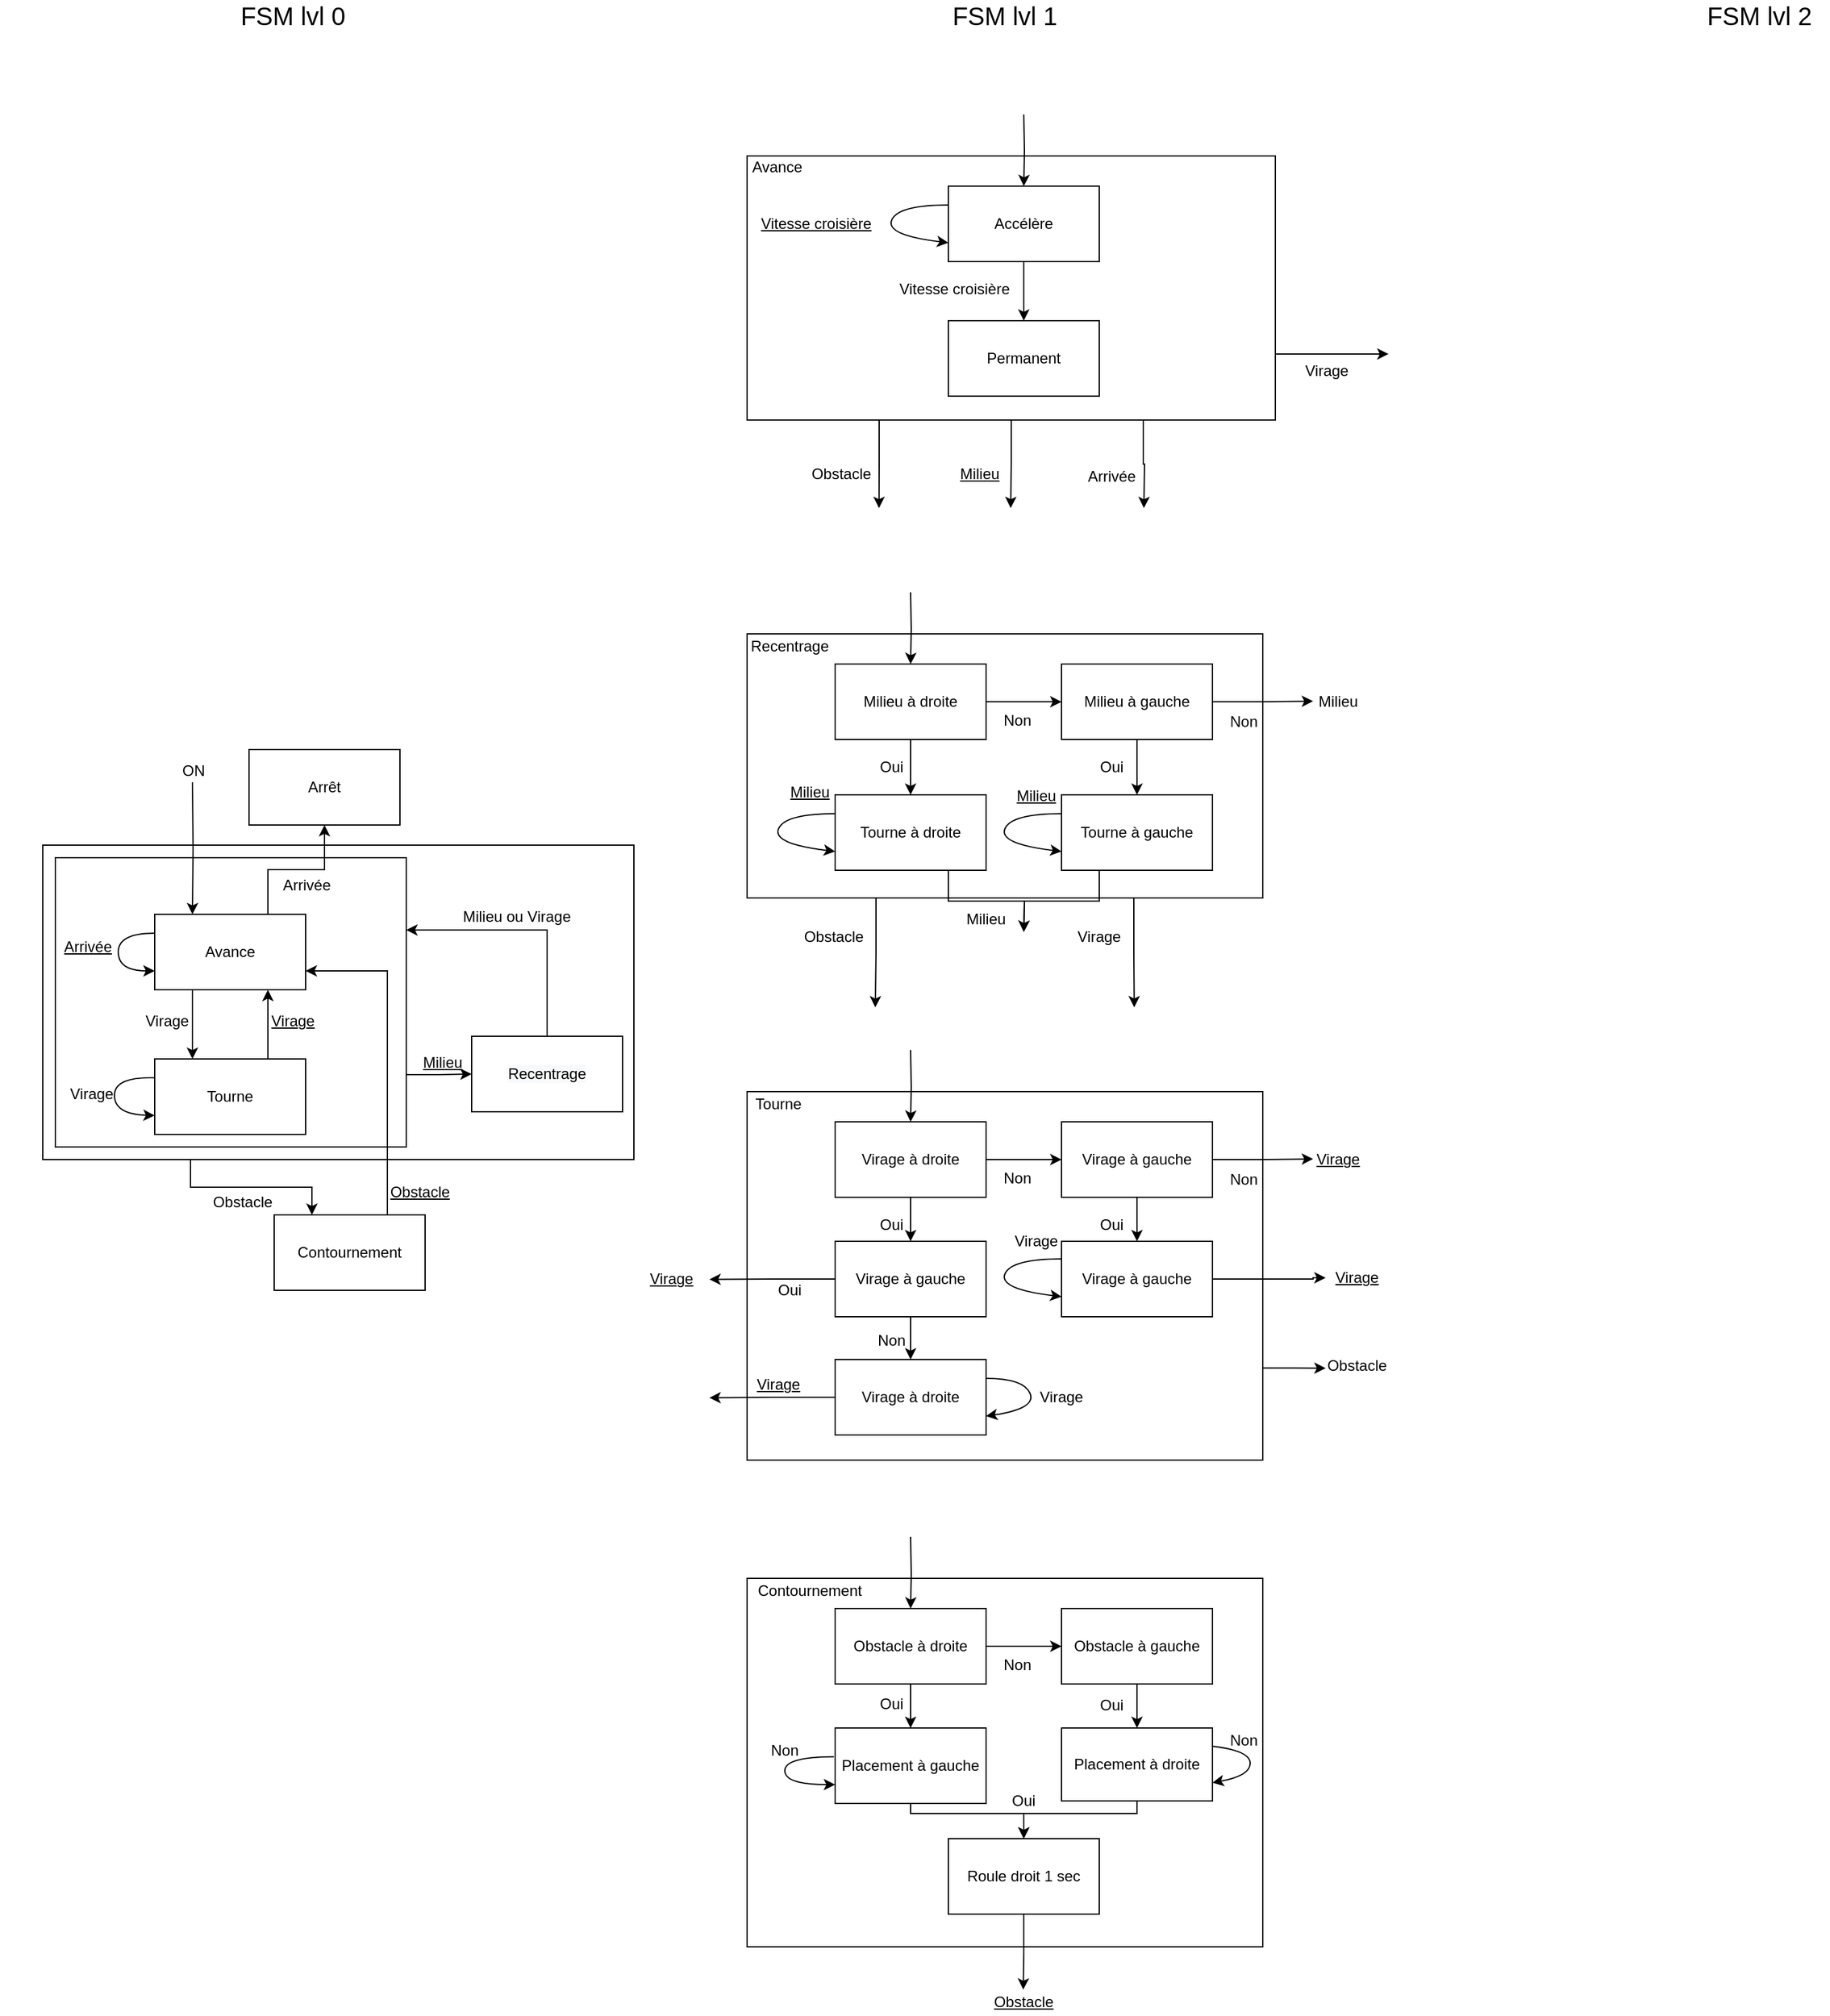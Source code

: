 <mxfile version="14.2.7" type="device"><diagram id="8WGM7yzJvpbZ9Qk98WdS" name="Page-1"><mxGraphModel dx="868" dy="1619" grid="1" gridSize="10" guides="1" tooltips="1" connect="1" arrows="1" fold="1" page="1" pageScale="1" pageWidth="827" pageHeight="1169" math="0" shadow="0"><root><mxCell id="0"/><mxCell id="1" parent="0"/><mxCell id="1eVTExZ0eX3DoNJt30mX-113" style="edgeStyle=orthogonalEdgeStyle;rounded=0;orthogonalLoop=1;jettySize=auto;html=1;exitX=0.25;exitY=1;exitDx=0;exitDy=0;entryX=0.25;entryY=0;entryDx=0;entryDy=0;" parent="1" source="1eVTExZ0eX3DoNJt30mX-111" target="1eVTExZ0eX3DoNJt30mX-15" edge="1"><mxGeometry relative="1" as="geometry"/></mxCell><mxCell id="1eVTExZ0eX3DoNJt30mX-111" value="" style="rounded=0;whiteSpace=wrap;html=1;" parent="1" vertex="1"><mxGeometry x="170" y="430" width="470" height="250" as="geometry"/></mxCell><mxCell id="1eVTExZ0eX3DoNJt30mX-67" style="edgeStyle=orthogonalEdgeStyle;rounded=0;orthogonalLoop=1;jettySize=auto;html=1;exitX=0.25;exitY=1;exitDx=0;exitDy=0;" parent="1" source="1eVTExZ0eX3DoNJt30mX-59" edge="1"><mxGeometry relative="1" as="geometry"><mxPoint x="834.882" y="162" as="targetPoint"/></mxGeometry></mxCell><mxCell id="1eVTExZ0eX3DoNJt30mX-68" style="edgeStyle=orthogonalEdgeStyle;rounded=0;orthogonalLoop=1;jettySize=auto;html=1;exitX=0.5;exitY=1;exitDx=0;exitDy=0;" parent="1" source="1eVTExZ0eX3DoNJt30mX-59" edge="1"><mxGeometry relative="1" as="geometry"><mxPoint x="939.588" y="162" as="targetPoint"/></mxGeometry></mxCell><mxCell id="1eVTExZ0eX3DoNJt30mX-69" style="edgeStyle=orthogonalEdgeStyle;rounded=0;orthogonalLoop=1;jettySize=auto;html=1;exitX=0.75;exitY=1;exitDx=0;exitDy=0;" parent="1" source="1eVTExZ0eX3DoNJt30mX-59" edge="1"><mxGeometry relative="1" as="geometry"><mxPoint x="1045.471" y="162" as="targetPoint"/></mxGeometry></mxCell><mxCell id="1eVTExZ0eX3DoNJt30mX-74" style="edgeStyle=orthogonalEdgeStyle;rounded=0;orthogonalLoop=1;jettySize=auto;html=1;exitX=1;exitY=0.75;exitDx=0;exitDy=0;" parent="1" source="1eVTExZ0eX3DoNJt30mX-59" edge="1"><mxGeometry relative="1" as="geometry"><mxPoint x="1240" y="39.471" as="targetPoint"/></mxGeometry></mxCell><mxCell id="1eVTExZ0eX3DoNJt30mX-59" value="&lt;p style=&quot;line-height: 120%&quot;&gt;&lt;br&gt;&lt;/p&gt;" style="rounded=0;whiteSpace=wrap;html=1;align=center;" parent="1" vertex="1"><mxGeometry x="730" y="-118" width="420" height="210" as="geometry"/></mxCell><mxCell id="1eVTExZ0eX3DoNJt30mX-40" style="edgeStyle=orthogonalEdgeStyle;rounded=0;orthogonalLoop=1;jettySize=auto;html=1;exitX=1;exitY=0.75;exitDx=0;exitDy=0;entryX=0;entryY=0.5;entryDx=0;entryDy=0;" parent="1" source="1eVTExZ0eX3DoNJt30mX-13" target="1eVTExZ0eX3DoNJt30mX-5" edge="1"><mxGeometry relative="1" as="geometry"/></mxCell><mxCell id="1eVTExZ0eX3DoNJt30mX-13" value="" style="rounded=0;whiteSpace=wrap;html=1;" parent="1" vertex="1"><mxGeometry x="180" y="440" width="279" height="230" as="geometry"/></mxCell><mxCell id="1eVTExZ0eX3DoNJt30mX-27" style="edgeStyle=orthogonalEdgeStyle;rounded=0;orthogonalLoop=1;jettySize=auto;html=1;exitX=0.25;exitY=1;exitDx=0;exitDy=0;entryX=0.25;entryY=0;entryDx=0;entryDy=0;" parent="1" source="1eVTExZ0eX3DoNJt30mX-3" target="1eVTExZ0eX3DoNJt30mX-16" edge="1"><mxGeometry relative="1" as="geometry"/></mxCell><mxCell id="1eVTExZ0eX3DoNJt30mX-38" style="edgeStyle=orthogonalEdgeStyle;rounded=0;orthogonalLoop=1;jettySize=auto;html=1;exitX=0.75;exitY=0;exitDx=0;exitDy=0;entryX=0.5;entryY=1;entryDx=0;entryDy=0;" parent="1" source="1eVTExZ0eX3DoNJt30mX-3" target="1eVTExZ0eX3DoNJt30mX-36" edge="1"><mxGeometry relative="1" as="geometry"/></mxCell><mxCell id="1eVTExZ0eX3DoNJt30mX-3" value="Avance" style="rounded=0;whiteSpace=wrap;html=1;" parent="1" vertex="1"><mxGeometry x="259" y="485" width="120" height="60" as="geometry"/></mxCell><mxCell id="1eVTExZ0eX3DoNJt30mX-37" style="edgeStyle=orthogonalEdgeStyle;rounded=0;orthogonalLoop=1;jettySize=auto;html=1;entryX=0.25;entryY=0;entryDx=0;entryDy=0;" parent="1" target="1eVTExZ0eX3DoNJt30mX-3" edge="1"><mxGeometry relative="1" as="geometry"><mxPoint x="289" y="380" as="sourcePoint"/></mxGeometry></mxCell><mxCell id="1eVTExZ0eX3DoNJt30mX-125" style="edgeStyle=orthogonalEdgeStyle;rounded=0;orthogonalLoop=1;jettySize=auto;html=1;exitX=0.5;exitY=0;exitDx=0;exitDy=0;entryX=1;entryY=0.25;entryDx=0;entryDy=0;" parent="1" source="1eVTExZ0eX3DoNJt30mX-5" target="1eVTExZ0eX3DoNJt30mX-13" edge="1"><mxGeometry relative="1" as="geometry"/></mxCell><mxCell id="1eVTExZ0eX3DoNJt30mX-5" value="&#10;&#10;&lt;span style=&quot;color: rgb(0, 0, 0); font-family: helvetica; font-size: 12px; font-style: normal; font-weight: 400; letter-spacing: normal; text-align: center; text-indent: 0px; text-transform: none; word-spacing: 0px; background-color: rgb(248, 249, 250); display: inline; float: none;&quot;&gt;Recentrage&lt;/span&gt;&#10;&#10;" style="rounded=0;whiteSpace=wrap;html=1;" parent="1" vertex="1"><mxGeometry x="511" y="582" width="120" height="60" as="geometry"/></mxCell><mxCell id="1eVTExZ0eX3DoNJt30mX-7" value="Obstacle" style="text;html=1;strokeColor=none;fillColor=none;align=center;verticalAlign=middle;whiteSpace=wrap;rounded=0;" parent="1" vertex="1"><mxGeometry x="279" y="704" width="100" height="20" as="geometry"/></mxCell><mxCell id="1eVTExZ0eX3DoNJt30mX-11" value="&lt;u&gt;Arrivée&lt;/u&gt;" style="text;html=1;strokeColor=none;fillColor=none;align=center;verticalAlign=middle;whiteSpace=wrap;rounded=0;" parent="1" vertex="1"><mxGeometry x="136" y="501" width="140" height="20" as="geometry"/></mxCell><mxCell id="1eVTExZ0eX3DoNJt30mX-114" style="edgeStyle=orthogonalEdgeStyle;rounded=0;orthogonalLoop=1;jettySize=auto;html=1;exitX=0.75;exitY=0;exitDx=0;exitDy=0;entryX=1;entryY=0.75;entryDx=0;entryDy=0;" parent="1" source="1eVTExZ0eX3DoNJt30mX-15" target="1eVTExZ0eX3DoNJt30mX-3" edge="1"><mxGeometry relative="1" as="geometry"/></mxCell><mxCell id="1eVTExZ0eX3DoNJt30mX-15" value="Contournement" style="rounded=0;whiteSpace=wrap;html=1;" parent="1" vertex="1"><mxGeometry x="354" y="724" width="120" height="60" as="geometry"/></mxCell><mxCell id="1eVTExZ0eX3DoNJt30mX-35" style="edgeStyle=orthogonalEdgeStyle;rounded=0;orthogonalLoop=1;jettySize=auto;html=1;exitX=0.75;exitY=0;exitDx=0;exitDy=0;entryX=0.75;entryY=1;entryDx=0;entryDy=0;" parent="1" source="1eVTExZ0eX3DoNJt30mX-16" target="1eVTExZ0eX3DoNJt30mX-3" edge="1"><mxGeometry relative="1" as="geometry"/></mxCell><mxCell id="1eVTExZ0eX3DoNJt30mX-16" value="Tourne" style="rounded=0;whiteSpace=wrap;html=1;" parent="1" vertex="1"><mxGeometry x="259" y="600" width="120" height="60" as="geometry"/></mxCell><mxCell id="1eVTExZ0eX3DoNJt30mX-24" value="&lt;u&gt;Obstacle&lt;/u&gt;" style="text;html=1;strokeColor=none;fillColor=none;align=center;verticalAlign=middle;whiteSpace=wrap;rounded=0;" parent="1" vertex="1"><mxGeometry x="420" y="696" width="100" height="20" as="geometry"/></mxCell><mxCell id="1eVTExZ0eX3DoNJt30mX-25" value="Milieu ou Virage" style="text;html=1;strokeColor=none;fillColor=none;align=center;verticalAlign=middle;whiteSpace=wrap;rounded=0;" parent="1" vertex="1"><mxGeometry x="474" y="477" width="146" height="20" as="geometry"/></mxCell><mxCell id="1eVTExZ0eX3DoNJt30mX-26" value="&lt;u&gt;Milieu&lt;/u&gt;" style="text;html=1;strokeColor=none;fillColor=none;align=center;verticalAlign=middle;whiteSpace=wrap;rounded=0;" parent="1" vertex="1"><mxGeometry x="438" y="593" width="100" height="20" as="geometry"/></mxCell><mxCell id="1eVTExZ0eX3DoNJt30mX-28" value="Virage" style="text;html=1;strokeColor=none;fillColor=none;align=center;verticalAlign=middle;whiteSpace=wrap;rounded=0;" parent="1" vertex="1"><mxGeometry x="219" y="560" width="100" height="20" as="geometry"/></mxCell><mxCell id="1eVTExZ0eX3DoNJt30mX-30" value="" style="curved=1;endArrow=classic;html=1;entryX=0;entryY=0.75;entryDx=0;entryDy=0;exitX=0;exitY=0.25;exitDx=0;exitDy=0;" parent="1" source="1eVTExZ0eX3DoNJt30mX-3" target="1eVTExZ0eX3DoNJt30mX-3" edge="1"><mxGeometry width="50" height="50" relative="1" as="geometry"><mxPoint x="159" y="470" as="sourcePoint"/><mxPoint x="379" y="520" as="targetPoint"/><Array as="points"><mxPoint x="230" y="500"/><mxPoint x="230" y="530"/></Array></mxGeometry></mxCell><mxCell id="1eVTExZ0eX3DoNJt30mX-33" style="edgeStyle=orthogonalEdgeStyle;rounded=0;orthogonalLoop=1;jettySize=auto;html=1;exitX=0.5;exitY=1;exitDx=0;exitDy=0;" parent="1" source="1eVTExZ0eX3DoNJt30mX-28" target="1eVTExZ0eX3DoNJt30mX-28" edge="1"><mxGeometry relative="1" as="geometry"/></mxCell><mxCell id="1eVTExZ0eX3DoNJt30mX-34" value="&lt;u&gt;Virage&lt;/u&gt;" style="text;html=1;strokeColor=none;fillColor=none;align=center;verticalAlign=middle;whiteSpace=wrap;rounded=0;" parent="1" vertex="1"><mxGeometry x="319" y="560" width="100" height="20" as="geometry"/></mxCell><mxCell id="1eVTExZ0eX3DoNJt30mX-36" value="Arrêt" style="rounded=0;whiteSpace=wrap;html=1;" parent="1" vertex="1"><mxGeometry x="334" y="354" width="120" height="60" as="geometry"/></mxCell><mxCell id="1eVTExZ0eX3DoNJt30mX-41" value="Arrivée" style="text;html=1;strokeColor=none;fillColor=none;align=center;verticalAlign=middle;whiteSpace=wrap;rounded=0;" parent="1" vertex="1"><mxGeometry x="310" y="452" width="140" height="20" as="geometry"/></mxCell><mxCell id="1eVTExZ0eX3DoNJt30mX-45" value="" style="curved=1;endArrow=classic;html=1;entryX=0;entryY=0.75;entryDx=0;entryDy=0;exitX=0;exitY=0.25;exitDx=0;exitDy=0;" parent="1" source="1eVTExZ0eX3DoNJt30mX-16" target="1eVTExZ0eX3DoNJt30mX-16" edge="1"><mxGeometry width="50" height="50" relative="1" as="geometry"><mxPoint x="256" y="614" as="sourcePoint"/><mxPoint x="256" y="644" as="targetPoint"/><Array as="points"><mxPoint x="227" y="614"/><mxPoint x="227" y="644"/></Array></mxGeometry></mxCell><mxCell id="1eVTExZ0eX3DoNJt30mX-46" value="Virage" style="text;html=1;strokeColor=none;fillColor=none;align=center;verticalAlign=middle;whiteSpace=wrap;rounded=0;" parent="1" vertex="1"><mxGeometry x="159" y="618" width="100" height="20" as="geometry"/></mxCell><mxCell id="1eVTExZ0eX3DoNJt30mX-55" style="edgeStyle=orthogonalEdgeStyle;rounded=0;orthogonalLoop=1;jettySize=auto;html=1;exitX=0.5;exitY=1;exitDx=0;exitDy=0;" parent="1" target="1eVTExZ0eX3DoNJt30mX-52" edge="1"><mxGeometry relative="1" as="geometry"><mxPoint x="950" y="-151" as="sourcePoint"/></mxGeometry></mxCell><mxCell id="1eVTExZ0eX3DoNJt30mX-62" style="edgeStyle=orthogonalEdgeStyle;rounded=0;orthogonalLoop=1;jettySize=auto;html=1;exitX=0.5;exitY=1;exitDx=0;exitDy=0;entryX=0.5;entryY=0;entryDx=0;entryDy=0;" parent="1" source="1eVTExZ0eX3DoNJt30mX-52" target="1eVTExZ0eX3DoNJt30mX-61" edge="1"><mxGeometry relative="1" as="geometry"/></mxCell><mxCell id="1eVTExZ0eX3DoNJt30mX-52" value="Accélère" style="rounded=0;whiteSpace=wrap;html=1;" parent="1" vertex="1"><mxGeometry x="890" y="-94" width="120" height="60" as="geometry"/></mxCell><mxCell id="1eVTExZ0eX3DoNJt30mX-56" value="&lt;u&gt;Vitesse croisière&lt;/u&gt;" style="text;html=1;strokeColor=none;fillColor=none;align=center;verticalAlign=middle;whiteSpace=wrap;rounded=0;" parent="1" vertex="1"><mxGeometry x="730" y="-74" width="110" height="20" as="geometry"/></mxCell><mxCell id="1eVTExZ0eX3DoNJt30mX-57" value="" style="curved=1;endArrow=classic;html=1;exitX=0;exitY=0.25;exitDx=0;exitDy=0;entryX=0;entryY=0.75;entryDx=0;entryDy=0;" parent="1" source="1eVTExZ0eX3DoNJt30mX-52" target="1eVTExZ0eX3DoNJt30mX-52" edge="1"><mxGeometry width="50" height="50" relative="1" as="geometry"><mxPoint x="1010" y="-45" as="sourcePoint"/><mxPoint x="1060" y="-95" as="targetPoint"/><Array as="points"><mxPoint x="850" y="-79"/><mxPoint x="840" y="-55"/></Array></mxGeometry></mxCell><mxCell id="1eVTExZ0eX3DoNJt30mX-60" value="Avance" style="text;html=1;strokeColor=none;fillColor=none;align=center;verticalAlign=middle;whiteSpace=wrap;rounded=0;" parent="1" vertex="1"><mxGeometry x="734" y="-119" width="40" height="20" as="geometry"/></mxCell><mxCell id="1eVTExZ0eX3DoNJt30mX-61" value="Permanent" style="rounded=0;whiteSpace=wrap;html=1;" parent="1" vertex="1"><mxGeometry x="890" y="13" width="120" height="60" as="geometry"/></mxCell><mxCell id="1eVTExZ0eX3DoNJt30mX-63" value="Vitesse croisière" style="text;html=1;strokeColor=none;fillColor=none;align=center;verticalAlign=middle;whiteSpace=wrap;rounded=0;" parent="1" vertex="1"><mxGeometry x="840" y="-22" width="110" height="20" as="geometry"/></mxCell><mxCell id="1eVTExZ0eX3DoNJt30mX-64" style="edgeStyle=orthogonalEdgeStyle;rounded=0;orthogonalLoop=1;jettySize=auto;html=1;exitX=0.5;exitY=1;exitDx=0;exitDy=0;" parent="1" source="1eVTExZ0eX3DoNJt30mX-59" target="1eVTExZ0eX3DoNJt30mX-59" edge="1"><mxGeometry relative="1" as="geometry"/></mxCell><mxCell id="1eVTExZ0eX3DoNJt30mX-70" value="Obstacle" style="text;html=1;strokeColor=none;fillColor=none;align=center;verticalAlign=middle;whiteSpace=wrap;rounded=0;" parent="1" vertex="1"><mxGeometry x="750" y="125" width="110" height="20" as="geometry"/></mxCell><mxCell id="1eVTExZ0eX3DoNJt30mX-72" value="&lt;u&gt;Milieu&lt;/u&gt;" style="text;html=1;strokeColor=none;fillColor=none;align=center;verticalAlign=middle;whiteSpace=wrap;rounded=0;" parent="1" vertex="1"><mxGeometry x="860" y="125" width="110" height="20" as="geometry"/></mxCell><mxCell id="1eVTExZ0eX3DoNJt30mX-73" value="Arrivée" style="text;html=1;strokeColor=none;fillColor=none;align=center;verticalAlign=middle;whiteSpace=wrap;rounded=0;" parent="1" vertex="1"><mxGeometry x="1000" y="127" width="40" height="20" as="geometry"/></mxCell><mxCell id="1eVTExZ0eX3DoNJt30mX-76" value="Virage" style="text;html=1;strokeColor=none;fillColor=none;align=center;verticalAlign=middle;whiteSpace=wrap;rounded=0;" parent="1" vertex="1"><mxGeometry x="1171" y="43" width="40" height="20" as="geometry"/></mxCell><mxCell id="1eVTExZ0eX3DoNJt30mX-77" value="ON" style="text;html=1;strokeColor=none;fillColor=none;align=center;verticalAlign=middle;whiteSpace=wrap;rounded=0;" parent="1" vertex="1"><mxGeometry x="270" y="361" width="40" height="20" as="geometry"/></mxCell><mxCell id="1eVTExZ0eX3DoNJt30mX-117" style="edgeStyle=orthogonalEdgeStyle;rounded=0;orthogonalLoop=1;jettySize=auto;html=1;exitX=0.25;exitY=1;exitDx=0;exitDy=0;" parent="1" source="1eVTExZ0eX3DoNJt30mX-82" edge="1"><mxGeometry relative="1" as="geometry"><mxPoint x="831.941" y="559.0" as="targetPoint"/></mxGeometry></mxCell><mxCell id="1eVTExZ0eX3DoNJt30mX-118" style="edgeStyle=orthogonalEdgeStyle;rounded=0;orthogonalLoop=1;jettySize=auto;html=1;exitX=0.75;exitY=1;exitDx=0;exitDy=0;" parent="1" source="1eVTExZ0eX3DoNJt30mX-82" edge="1"><mxGeometry relative="1" as="geometry"><mxPoint x="1037.824" y="559.0" as="targetPoint"/></mxGeometry></mxCell><mxCell id="1eVTExZ0eX3DoNJt30mX-82" value="&lt;p style=&quot;line-height: 120%&quot;&gt;&lt;br&gt;&lt;/p&gt;" style="rounded=0;whiteSpace=wrap;html=1;align=center;" parent="1" vertex="1"><mxGeometry x="730" y="262" width="410" height="210" as="geometry"/></mxCell><mxCell id="1eVTExZ0eX3DoNJt30mX-83" style="edgeStyle=orthogonalEdgeStyle;rounded=0;orthogonalLoop=1;jettySize=auto;html=1;exitX=0.5;exitY=1;exitDx=0;exitDy=0;entryX=0.5;entryY=0;entryDx=0;entryDy=0;" parent="1" target="1eVTExZ0eX3DoNJt30mX-85" edge="1"><mxGeometry relative="1" as="geometry"><mxPoint x="860" y="229" as="sourcePoint"/><mxPoint x="860" y="286" as="targetPoint"/></mxGeometry></mxCell><mxCell id="1eVTExZ0eX3DoNJt30mX-84" style="edgeStyle=orthogonalEdgeStyle;rounded=0;orthogonalLoop=1;jettySize=auto;html=1;exitX=0.5;exitY=1;exitDx=0;exitDy=0;entryX=0.5;entryY=0;entryDx=0;entryDy=0;" parent="1" source="1eVTExZ0eX3DoNJt30mX-85" target="1eVTExZ0eX3DoNJt30mX-89" edge="1"><mxGeometry relative="1" as="geometry"/></mxCell><mxCell id="1eVTExZ0eX3DoNJt30mX-99" style="edgeStyle=orthogonalEdgeStyle;rounded=0;orthogonalLoop=1;jettySize=auto;html=1;exitX=1;exitY=0.5;exitDx=0;exitDy=0;entryX=0;entryY=0.5;entryDx=0;entryDy=0;" parent="1" source="1eVTExZ0eX3DoNJt30mX-85" target="1eVTExZ0eX3DoNJt30mX-98" edge="1"><mxGeometry relative="1" as="geometry"/></mxCell><mxCell id="1eVTExZ0eX3DoNJt30mX-85" value="Milieu à droite" style="rounded=0;whiteSpace=wrap;html=1;" parent="1" vertex="1"><mxGeometry x="800" y="286" width="120" height="60" as="geometry"/></mxCell><mxCell id="1eVTExZ0eX3DoNJt30mX-87" value="" style="curved=1;endArrow=classic;html=1;exitX=0;exitY=0.25;exitDx=0;exitDy=0;entryX=0;entryY=0.75;entryDx=0;entryDy=0;" parent="1" edge="1"><mxGeometry width="50" height="50" relative="1" as="geometry"><mxPoint x="800" y="405" as="sourcePoint"/><mxPoint x="800" y="435" as="targetPoint"/><Array as="points"><mxPoint x="760" y="405"/><mxPoint x="750" y="429"/></Array></mxGeometry></mxCell><mxCell id="1eVTExZ0eX3DoNJt30mX-88" value="Recentrage" style="text;html=1;strokeColor=none;fillColor=none;align=center;verticalAlign=middle;whiteSpace=wrap;rounded=0;" parent="1" vertex="1"><mxGeometry x="744" y="262" width="40" height="20" as="geometry"/></mxCell><mxCell id="1eVTExZ0eX3DoNJt30mX-120" style="edgeStyle=orthogonalEdgeStyle;rounded=0;orthogonalLoop=1;jettySize=auto;html=1;exitX=0.75;exitY=1;exitDx=0;exitDy=0;" parent="1" source="1eVTExZ0eX3DoNJt30mX-89" edge="1"><mxGeometry relative="1" as="geometry"><mxPoint x="950" y="499" as="targetPoint"/></mxGeometry></mxCell><mxCell id="1eVTExZ0eX3DoNJt30mX-89" value="Tourne à droite" style="rounded=0;whiteSpace=wrap;html=1;" parent="1" vertex="1"><mxGeometry x="800" y="390" width="120" height="60" as="geometry"/></mxCell><mxCell id="1eVTExZ0eX3DoNJt30mX-90" value="Oui" style="text;html=1;strokeColor=none;fillColor=none;align=center;verticalAlign=middle;whiteSpace=wrap;rounded=0;" parent="1" vertex="1"><mxGeometry x="820" y="358" width="50" height="20" as="geometry"/></mxCell><mxCell id="1eVTExZ0eX3DoNJt30mX-91" style="edgeStyle=orthogonalEdgeStyle;rounded=0;orthogonalLoop=1;jettySize=auto;html=1;exitX=0.5;exitY=1;exitDx=0;exitDy=0;" parent="1" source="1eVTExZ0eX3DoNJt30mX-82" target="1eVTExZ0eX3DoNJt30mX-82" edge="1"><mxGeometry relative="1" as="geometry"/></mxCell><mxCell id="1eVTExZ0eX3DoNJt30mX-92" value="Obstacle" style="text;html=1;strokeColor=none;fillColor=none;align=center;verticalAlign=middle;whiteSpace=wrap;rounded=0;" parent="1" vertex="1"><mxGeometry x="744" y="493" width="110" height="20" as="geometry"/></mxCell><mxCell id="1eVTExZ0eX3DoNJt30mX-94" value="Virage" style="text;html=1;strokeColor=none;fillColor=none;align=center;verticalAlign=middle;whiteSpace=wrap;rounded=0;" parent="1" vertex="1"><mxGeometry x="990" y="493" width="40" height="20" as="geometry"/></mxCell><mxCell id="1eVTExZ0eX3DoNJt30mX-105" style="edgeStyle=orthogonalEdgeStyle;rounded=0;orthogonalLoop=1;jettySize=auto;html=1;exitX=0.5;exitY=1;exitDx=0;exitDy=0;" parent="1" source="1eVTExZ0eX3DoNJt30mX-98" target="1eVTExZ0eX3DoNJt30mX-103" edge="1"><mxGeometry relative="1" as="geometry"/></mxCell><mxCell id="1eVTExZ0eX3DoNJt30mX-106" style="edgeStyle=orthogonalEdgeStyle;rounded=0;orthogonalLoop=1;jettySize=auto;html=1;exitX=1;exitY=0.5;exitDx=0;exitDy=0;" parent="1" source="1eVTExZ0eX3DoNJt30mX-98" target="1eVTExZ0eX3DoNJt30mX-108" edge="1"><mxGeometry relative="1" as="geometry"><mxPoint x="1200" y="315.529" as="targetPoint"/></mxGeometry></mxCell><mxCell id="1eVTExZ0eX3DoNJt30mX-98" value="Milieu à gauche" style="rounded=0;whiteSpace=wrap;html=1;" parent="1" vertex="1"><mxGeometry x="980" y="286" width="120" height="60" as="geometry"/></mxCell><mxCell id="1eVTExZ0eX3DoNJt30mX-100" value="Non" style="text;html=1;strokeColor=none;fillColor=none;align=center;verticalAlign=middle;whiteSpace=wrap;rounded=0;" parent="1" vertex="1"><mxGeometry x="920" y="321" width="50" height="20" as="geometry"/></mxCell><mxCell id="1eVTExZ0eX3DoNJt30mX-102" value="" style="curved=1;endArrow=classic;html=1;exitX=0;exitY=0.25;exitDx=0;exitDy=0;entryX=0;entryY=0.75;entryDx=0;entryDy=0;" parent="1" edge="1"><mxGeometry width="50" height="50" relative="1" as="geometry"><mxPoint x="980" y="405" as="sourcePoint"/><mxPoint x="980" y="435" as="targetPoint"/><Array as="points"><mxPoint x="940" y="405"/><mxPoint x="930" y="429"/></Array></mxGeometry></mxCell><mxCell id="1eVTExZ0eX3DoNJt30mX-121" style="edgeStyle=orthogonalEdgeStyle;rounded=0;orthogonalLoop=1;jettySize=auto;html=1;exitX=0.25;exitY=1;exitDx=0;exitDy=0;" parent="1" source="1eVTExZ0eX3DoNJt30mX-103" edge="1"><mxGeometry relative="1" as="geometry"><mxPoint x="950" y="499.0" as="targetPoint"/></mxGeometry></mxCell><mxCell id="1eVTExZ0eX3DoNJt30mX-103" value="Tourne à gauche" style="rounded=0;whiteSpace=wrap;html=1;" parent="1" vertex="1"><mxGeometry x="980" y="390" width="120" height="60" as="geometry"/></mxCell><mxCell id="1eVTExZ0eX3DoNJt30mX-104" value="Oui" style="text;html=1;strokeColor=none;fillColor=none;align=center;verticalAlign=middle;whiteSpace=wrap;rounded=0;" parent="1" vertex="1"><mxGeometry x="1000" y="358" width="40" height="20" as="geometry"/></mxCell><mxCell id="1eVTExZ0eX3DoNJt30mX-107" value="Non" style="text;html=1;strokeColor=none;fillColor=none;align=center;verticalAlign=middle;whiteSpace=wrap;rounded=0;" parent="1" vertex="1"><mxGeometry x="1100" y="322" width="50" height="20" as="geometry"/></mxCell><mxCell id="1eVTExZ0eX3DoNJt30mX-108" value="Milieu" style="text;html=1;strokeColor=none;fillColor=none;align=center;verticalAlign=middle;whiteSpace=wrap;rounded=0;" parent="1" vertex="1"><mxGeometry x="1180" y="305.529" width="40" height="20" as="geometry"/></mxCell><mxCell id="1eVTExZ0eX3DoNJt30mX-109" value="&lt;u&gt;Milieu&lt;/u&gt;" style="text;html=1;strokeColor=none;fillColor=none;align=center;verticalAlign=middle;whiteSpace=wrap;rounded=0;" parent="1" vertex="1"><mxGeometry x="760" y="377.999" width="40" height="20" as="geometry"/></mxCell><mxCell id="1eVTExZ0eX3DoNJt30mX-110" value="&lt;u&gt;Milieu&lt;/u&gt;" style="text;html=1;strokeColor=none;fillColor=none;align=center;verticalAlign=middle;whiteSpace=wrap;rounded=0;" parent="1" vertex="1"><mxGeometry x="940" y="380.999" width="40" height="20" as="geometry"/></mxCell><mxCell id="1eVTExZ0eX3DoNJt30mX-112" style="edgeStyle=orthogonalEdgeStyle;rounded=0;orthogonalLoop=1;jettySize=auto;html=1;exitX=0.5;exitY=1;exitDx=0;exitDy=0;" parent="1" source="1eVTExZ0eX3DoNJt30mX-111" target="1eVTExZ0eX3DoNJt30mX-111" edge="1"><mxGeometry relative="1" as="geometry"/></mxCell><mxCell id="1eVTExZ0eX3DoNJt30mX-122" value="Milieu" style="text;html=1;strokeColor=none;fillColor=none;align=center;verticalAlign=middle;whiteSpace=wrap;rounded=0;" parent="1" vertex="1"><mxGeometry x="900" y="478.999" width="40" height="20" as="geometry"/></mxCell><mxCell id="1eVTExZ0eX3DoNJt30mX-175" style="edgeStyle=orthogonalEdgeStyle;rounded=0;orthogonalLoop=1;jettySize=auto;html=1;exitX=1;exitY=0.75;exitDx=0;exitDy=0;" parent="1" source="1eVTExZ0eX3DoNJt30mX-131" edge="1"><mxGeometry relative="1" as="geometry"><mxPoint x="1190" y="845.882" as="targetPoint"/></mxGeometry></mxCell><mxCell id="1eVTExZ0eX3DoNJt30mX-131" value="&lt;p style=&quot;line-height: 120%&quot;&gt;&lt;br&gt;&lt;/p&gt;" style="rounded=0;whiteSpace=wrap;html=1;align=center;" parent="1" vertex="1"><mxGeometry x="730" y="626" width="410" height="293" as="geometry"/></mxCell><mxCell id="1eVTExZ0eX3DoNJt30mX-132" style="edgeStyle=orthogonalEdgeStyle;rounded=0;orthogonalLoop=1;jettySize=auto;html=1;exitX=0.5;exitY=1;exitDx=0;exitDy=0;entryX=0.5;entryY=0;entryDx=0;entryDy=0;" parent="1" target="1eVTExZ0eX3DoNJt30mX-135" edge="1"><mxGeometry relative="1" as="geometry"><mxPoint x="860" y="593" as="sourcePoint"/><mxPoint x="860" y="650" as="targetPoint"/></mxGeometry></mxCell><mxCell id="1eVTExZ0eX3DoNJt30mX-133" style="edgeStyle=orthogonalEdgeStyle;rounded=0;orthogonalLoop=1;jettySize=auto;html=1;exitX=0.5;exitY=1;exitDx=0;exitDy=0;entryX=0.5;entryY=0;entryDx=0;entryDy=0;" parent="1" source="1eVTExZ0eX3DoNJt30mX-135" target="1eVTExZ0eX3DoNJt30mX-139" edge="1"><mxGeometry relative="1" as="geometry"/></mxCell><mxCell id="1eVTExZ0eX3DoNJt30mX-134" style="edgeStyle=orthogonalEdgeStyle;rounded=0;orthogonalLoop=1;jettySize=auto;html=1;exitX=1;exitY=0.5;exitDx=0;exitDy=0;entryX=0;entryY=0.5;entryDx=0;entryDy=0;" parent="1" source="1eVTExZ0eX3DoNJt30mX-135" target="1eVTExZ0eX3DoNJt30mX-146" edge="1"><mxGeometry relative="1" as="geometry"/></mxCell><mxCell id="1eVTExZ0eX3DoNJt30mX-135" value="Virage à droite" style="rounded=0;whiteSpace=wrap;html=1;" parent="1" vertex="1"><mxGeometry x="800" y="650" width="120" height="60" as="geometry"/></mxCell><mxCell id="1eVTExZ0eX3DoNJt30mX-137" value="Tourne" style="text;html=1;strokeColor=none;fillColor=none;align=center;verticalAlign=middle;whiteSpace=wrap;rounded=0;" parent="1" vertex="1"><mxGeometry x="735" y="626" width="40" height="20" as="geometry"/></mxCell><mxCell id="1eVTExZ0eX3DoNJt30mX-166" style="edgeStyle=orthogonalEdgeStyle;rounded=0;orthogonalLoop=1;jettySize=auto;html=1;exitX=0.5;exitY=1;exitDx=0;exitDy=0;entryX=0.5;entryY=0;entryDx=0;entryDy=0;" parent="1" source="1eVTExZ0eX3DoNJt30mX-139" target="1eVTExZ0eX3DoNJt30mX-165" edge="1"><mxGeometry relative="1" as="geometry"/></mxCell><mxCell id="1eVTExZ0eX3DoNJt30mX-167" style="edgeStyle=orthogonalEdgeStyle;rounded=0;orthogonalLoop=1;jettySize=auto;html=1;exitX=0;exitY=0.5;exitDx=0;exitDy=0;" parent="1" source="1eVTExZ0eX3DoNJt30mX-139" edge="1"><mxGeometry relative="1" as="geometry"><mxPoint x="700" y="775.294" as="targetPoint"/></mxGeometry></mxCell><mxCell id="1eVTExZ0eX3DoNJt30mX-139" value="Virage à gauche" style="rounded=0;whiteSpace=wrap;html=1;" parent="1" vertex="1"><mxGeometry x="800" y="745" width="120" height="60" as="geometry"/></mxCell><mxCell id="1eVTExZ0eX3DoNJt30mX-140" value="Oui" style="text;html=1;strokeColor=none;fillColor=none;align=center;verticalAlign=middle;whiteSpace=wrap;rounded=0;" parent="1" vertex="1"><mxGeometry x="820" y="722" width="50" height="20" as="geometry"/></mxCell><mxCell id="1eVTExZ0eX3DoNJt30mX-144" style="edgeStyle=orthogonalEdgeStyle;rounded=0;orthogonalLoop=1;jettySize=auto;html=1;exitX=0.5;exitY=1;exitDx=0;exitDy=0;" parent="1" source="1eVTExZ0eX3DoNJt30mX-146" target="1eVTExZ0eX3DoNJt30mX-150" edge="1"><mxGeometry relative="1" as="geometry"/></mxCell><mxCell id="1eVTExZ0eX3DoNJt30mX-145" style="edgeStyle=orthogonalEdgeStyle;rounded=0;orthogonalLoop=1;jettySize=auto;html=1;exitX=1;exitY=0.5;exitDx=0;exitDy=0;" parent="1" source="1eVTExZ0eX3DoNJt30mX-146" target="1eVTExZ0eX3DoNJt30mX-153" edge="1"><mxGeometry relative="1" as="geometry"><mxPoint x="1200" y="679.529" as="targetPoint"/></mxGeometry></mxCell><mxCell id="1eVTExZ0eX3DoNJt30mX-146" value="Virage à gauche" style="rounded=0;whiteSpace=wrap;html=1;" parent="1" vertex="1"><mxGeometry x="980" y="650" width="120" height="60" as="geometry"/></mxCell><mxCell id="1eVTExZ0eX3DoNJt30mX-147" value="Non" style="text;html=1;strokeColor=none;fillColor=none;align=center;verticalAlign=middle;whiteSpace=wrap;rounded=0;" parent="1" vertex="1"><mxGeometry x="920" y="685" width="50" height="20" as="geometry"/></mxCell><mxCell id="1eVTExZ0eX3DoNJt30mX-148" value="" style="curved=1;endArrow=classic;html=1;exitX=0;exitY=0.25;exitDx=0;exitDy=0;entryX=0;entryY=0.75;entryDx=0;entryDy=0;" parent="1" edge="1"><mxGeometry width="50" height="50" relative="1" as="geometry"><mxPoint x="980" y="759" as="sourcePoint"/><mxPoint x="980" y="789" as="targetPoint"/><Array as="points"><mxPoint x="940" y="759"/><mxPoint x="930" y="783"/></Array></mxGeometry></mxCell><mxCell id="1eVTExZ0eX3DoNJt30mX-172" style="edgeStyle=orthogonalEdgeStyle;rounded=0;orthogonalLoop=1;jettySize=auto;html=1;exitX=1;exitY=0.5;exitDx=0;exitDy=0;entryX=0;entryY=0;entryDx=0;entryDy=0;" parent="1" source="1eVTExZ0eX3DoNJt30mX-150" edge="1"><mxGeometry relative="1" as="geometry"><mxPoint x="1190" y="773.999" as="targetPoint"/><Array as="points"><mxPoint x="1180" y="775"/></Array></mxGeometry></mxCell><mxCell id="1eVTExZ0eX3DoNJt30mX-150" value="Virage à gauche" style="rounded=0;whiteSpace=wrap;html=1;" parent="1" vertex="1"><mxGeometry x="980" y="745" width="120" height="60" as="geometry"/></mxCell><mxCell id="1eVTExZ0eX3DoNJt30mX-151" value="Oui" style="text;html=1;strokeColor=none;fillColor=none;align=center;verticalAlign=middle;whiteSpace=wrap;rounded=0;" parent="1" vertex="1"><mxGeometry x="1000" y="722" width="40" height="20" as="geometry"/></mxCell><mxCell id="1eVTExZ0eX3DoNJt30mX-152" value="Non" style="text;html=1;strokeColor=none;fillColor=none;align=center;verticalAlign=middle;whiteSpace=wrap;rounded=0;" parent="1" vertex="1"><mxGeometry x="1100" y="686" width="50" height="20" as="geometry"/></mxCell><mxCell id="1eVTExZ0eX3DoNJt30mX-153" value="&lt;u&gt;Virage&lt;/u&gt;" style="text;html=1;strokeColor=none;fillColor=none;align=center;verticalAlign=middle;whiteSpace=wrap;rounded=0;" parent="1" vertex="1"><mxGeometry x="1180" y="669.529" width="40" height="20" as="geometry"/></mxCell><mxCell id="1eVTExZ0eX3DoNJt30mX-155" value="Virage" style="text;html=1;strokeColor=none;fillColor=none;align=center;verticalAlign=middle;whiteSpace=wrap;rounded=0;" parent="1" vertex="1"><mxGeometry x="940" y="734.999" width="40" height="20" as="geometry"/></mxCell><mxCell id="1eVTExZ0eX3DoNJt30mX-159" value="&lt;u&gt;Virage&lt;/u&gt;" style="text;html=1;strokeColor=none;fillColor=none;align=center;verticalAlign=middle;whiteSpace=wrap;rounded=0;" parent="1" vertex="1"><mxGeometry x="650" y="764.999" width="40" height="20" as="geometry"/></mxCell><mxCell id="1eVTExZ0eX3DoNJt30mX-162" value="Oui" style="text;html=1;strokeColor=none;fillColor=none;align=center;verticalAlign=middle;whiteSpace=wrap;rounded=0;" parent="1" vertex="1"><mxGeometry x="744" y="774" width="40" height="20" as="geometry"/></mxCell><mxCell id="1eVTExZ0eX3DoNJt30mX-171" style="edgeStyle=orthogonalEdgeStyle;rounded=0;orthogonalLoop=1;jettySize=auto;html=1;exitX=0;exitY=0.5;exitDx=0;exitDy=0;" parent="1" source="1eVTExZ0eX3DoNJt30mX-165" edge="1"><mxGeometry relative="1" as="geometry"><mxPoint x="700" y="869.412" as="targetPoint"/></mxGeometry></mxCell><mxCell id="1eVTExZ0eX3DoNJt30mX-165" value="Virage à droite" style="rounded=0;whiteSpace=wrap;html=1;" parent="1" vertex="1"><mxGeometry x="800" y="839" width="120" height="60" as="geometry"/></mxCell><mxCell id="1eVTExZ0eX3DoNJt30mX-168" value="Non" style="text;html=1;strokeColor=none;fillColor=none;align=center;verticalAlign=middle;whiteSpace=wrap;rounded=0;" parent="1" vertex="1"><mxGeometry x="820" y="814" width="50" height="20" as="geometry"/></mxCell><mxCell id="1eVTExZ0eX3DoNJt30mX-169" value="" style="curved=1;endArrow=classic;html=1;exitX=1;exitY=0.25;exitDx=0;exitDy=0;entryX=1;entryY=0.75;entryDx=0;entryDy=0;" parent="1" source="1eVTExZ0eX3DoNJt30mX-165" target="1eVTExZ0eX3DoNJt30mX-165" edge="1"><mxGeometry width="50" height="50" relative="1" as="geometry"><mxPoint x="990" y="854.0" as="sourcePoint"/><mxPoint x="990" y="884.0" as="targetPoint"/><Array as="points"><mxPoint x="950" y="854"/><mxPoint x="960" y="878"/></Array></mxGeometry></mxCell><mxCell id="1eVTExZ0eX3DoNJt30mX-170" value="Virage" style="text;html=1;strokeColor=none;fillColor=none;align=center;verticalAlign=middle;whiteSpace=wrap;rounded=0;" parent="1" vertex="1"><mxGeometry x="960" y="858.999" width="40" height="20" as="geometry"/></mxCell><mxCell id="1eVTExZ0eX3DoNJt30mX-173" value="&lt;u&gt;Virage&lt;/u&gt;" style="text;html=1;strokeColor=none;fillColor=none;align=center;verticalAlign=middle;whiteSpace=wrap;rounded=0;" parent="1" vertex="1"><mxGeometry x="735" y="848.999" width="40" height="20" as="geometry"/></mxCell><mxCell id="1eVTExZ0eX3DoNJt30mX-176" value="Obstacle" style="text;html=1;strokeColor=none;fillColor=none;align=center;verticalAlign=middle;whiteSpace=wrap;rounded=0;" parent="1" vertex="1"><mxGeometry x="1160" y="834" width="110" height="20" as="geometry"/></mxCell><mxCell id="1eVTExZ0eX3DoNJt30mX-178" value="&lt;p style=&quot;line-height: 120%&quot;&gt;&lt;br&gt;&lt;/p&gt;" style="rounded=0;whiteSpace=wrap;html=1;align=center;" parent="1" vertex="1"><mxGeometry x="730" y="1013" width="410" height="293" as="geometry"/></mxCell><mxCell id="1eVTExZ0eX3DoNJt30mX-179" style="edgeStyle=orthogonalEdgeStyle;rounded=0;orthogonalLoop=1;jettySize=auto;html=1;exitX=0.5;exitY=1;exitDx=0;exitDy=0;entryX=0.5;entryY=0;entryDx=0;entryDy=0;" parent="1" target="1eVTExZ0eX3DoNJt30mX-182" edge="1"><mxGeometry relative="1" as="geometry"><mxPoint x="860" y="980" as="sourcePoint"/><mxPoint x="860" y="1037" as="targetPoint"/></mxGeometry></mxCell><mxCell id="1eVTExZ0eX3DoNJt30mX-180" style="edgeStyle=orthogonalEdgeStyle;rounded=0;orthogonalLoop=1;jettySize=auto;html=1;exitX=0.5;exitY=1;exitDx=0;exitDy=0;entryX=0.5;entryY=0;entryDx=0;entryDy=0;" parent="1" source="1eVTExZ0eX3DoNJt30mX-182" target="1eVTExZ0eX3DoNJt30mX-186" edge="1"><mxGeometry relative="1" as="geometry"/></mxCell><mxCell id="1eVTExZ0eX3DoNJt30mX-181" style="edgeStyle=orthogonalEdgeStyle;rounded=0;orthogonalLoop=1;jettySize=auto;html=1;exitX=1;exitY=0.5;exitDx=0;exitDy=0;entryX=0;entryY=0.5;entryDx=0;entryDy=0;" parent="1" source="1eVTExZ0eX3DoNJt30mX-182" target="1eVTExZ0eX3DoNJt30mX-190" edge="1"><mxGeometry relative="1" as="geometry"/></mxCell><mxCell id="1eVTExZ0eX3DoNJt30mX-182" value="Obstacle à droite" style="rounded=0;whiteSpace=wrap;html=1;" parent="1" vertex="1"><mxGeometry x="800" y="1037" width="120" height="60" as="geometry"/></mxCell><mxCell id="1eVTExZ0eX3DoNJt30mX-183" value="Contournement" style="text;html=1;strokeColor=none;fillColor=none;align=center;verticalAlign=middle;whiteSpace=wrap;rounded=0;" parent="1" vertex="1"><mxGeometry x="760" y="1013" width="40" height="20" as="geometry"/></mxCell><mxCell id="1eVTExZ0eX3DoNJt30mX-210" style="edgeStyle=orthogonalEdgeStyle;rounded=0;orthogonalLoop=1;jettySize=auto;html=1;exitX=0.5;exitY=1;exitDx=0;exitDy=0;entryX=0.5;entryY=0;entryDx=0;entryDy=0;" parent="1" source="1eVTExZ0eX3DoNJt30mX-186" target="1eVTExZ0eX3DoNJt30mX-209" edge="1"><mxGeometry relative="1" as="geometry"><Array as="points"><mxPoint x="860" y="1200"/><mxPoint x="950" y="1200"/></Array></mxGeometry></mxCell><mxCell id="1eVTExZ0eX3DoNJt30mX-186" value="Placement à gauche" style="rounded=0;whiteSpace=wrap;html=1;" parent="1" vertex="1"><mxGeometry x="800" y="1132" width="120" height="60" as="geometry"/></mxCell><mxCell id="1eVTExZ0eX3DoNJt30mX-187" value="Oui" style="text;html=1;strokeColor=none;fillColor=none;align=center;verticalAlign=middle;whiteSpace=wrap;rounded=0;" parent="1" vertex="1"><mxGeometry x="820" y="1103" width="50" height="20" as="geometry"/></mxCell><mxCell id="1eVTExZ0eX3DoNJt30mX-188" style="edgeStyle=orthogonalEdgeStyle;rounded=0;orthogonalLoop=1;jettySize=auto;html=1;exitX=0.5;exitY=1;exitDx=0;exitDy=0;" parent="1" source="1eVTExZ0eX3DoNJt30mX-190" target="1eVTExZ0eX3DoNJt30mX-194" edge="1"><mxGeometry relative="1" as="geometry"/></mxCell><mxCell id="1eVTExZ0eX3DoNJt30mX-190" value="Obstacle à gauche" style="rounded=0;whiteSpace=wrap;html=1;" parent="1" vertex="1"><mxGeometry x="980" y="1037" width="120" height="60" as="geometry"/></mxCell><mxCell id="1eVTExZ0eX3DoNJt30mX-191" value="Non" style="text;html=1;strokeColor=none;fillColor=none;align=center;verticalAlign=middle;whiteSpace=wrap;rounded=0;" parent="1" vertex="1"><mxGeometry x="920" y="1072" width="50" height="20" as="geometry"/></mxCell><mxCell id="1eVTExZ0eX3DoNJt30mX-211" style="edgeStyle=orthogonalEdgeStyle;rounded=0;orthogonalLoop=1;jettySize=auto;html=1;exitX=0.5;exitY=1;exitDx=0;exitDy=0;entryX=0.5;entryY=0;entryDx=0;entryDy=0;" parent="1" source="1eVTExZ0eX3DoNJt30mX-194" target="1eVTExZ0eX3DoNJt30mX-209" edge="1"><mxGeometry relative="1" as="geometry"><Array as="points"><mxPoint x="1040" y="1200"/><mxPoint x="950" y="1200"/></Array></mxGeometry></mxCell><mxCell id="1eVTExZ0eX3DoNJt30mX-194" value="Placement à droite" style="rounded=0;whiteSpace=wrap;html=1;" parent="1" vertex="1"><mxGeometry x="980" y="1132" width="120" height="58" as="geometry"/></mxCell><mxCell id="1eVTExZ0eX3DoNJt30mX-195" value="Oui" style="text;html=1;strokeColor=none;fillColor=none;align=center;verticalAlign=middle;whiteSpace=wrap;rounded=0;" parent="1" vertex="1"><mxGeometry x="1000" y="1103" width="40" height="22" as="geometry"/></mxCell><mxCell id="1eVTExZ0eX3DoNJt30mX-208" value="&lt;u&gt;Virage&lt;/u&gt;" style="text;html=1;strokeColor=none;fillColor=none;align=center;verticalAlign=middle;whiteSpace=wrap;rounded=0;" parent="1" vertex="1"><mxGeometry x="1195" y="763.999" width="40" height="20" as="geometry"/></mxCell><mxCell id="1eVTExZ0eX3DoNJt30mX-212" style="edgeStyle=orthogonalEdgeStyle;rounded=0;orthogonalLoop=1;jettySize=auto;html=1;exitX=0.5;exitY=1;exitDx=0;exitDy=0;" parent="1" source="1eVTExZ0eX3DoNJt30mX-209" edge="1"><mxGeometry relative="1" as="geometry"><mxPoint x="949.588" y="1340.0" as="targetPoint"/></mxGeometry></mxCell><mxCell id="1eVTExZ0eX3DoNJt30mX-209" value="Roule droit 1 sec" style="rounded=0;whiteSpace=wrap;html=1;" parent="1" vertex="1"><mxGeometry x="890" y="1220" width="120" height="60" as="geometry"/></mxCell><mxCell id="1eVTExZ0eX3DoNJt30mX-213" value="&lt;u&gt;Obstacle&lt;/u&gt;" style="text;html=1;strokeColor=none;fillColor=none;align=center;verticalAlign=middle;whiteSpace=wrap;rounded=0;" parent="1" vertex="1"><mxGeometry x="895" y="1340" width="110" height="20" as="geometry"/></mxCell><mxCell id="1eVTExZ0eX3DoNJt30mX-214" value="Oui" style="text;html=1;strokeColor=none;fillColor=none;align=center;verticalAlign=middle;whiteSpace=wrap;rounded=0;" parent="1" vertex="1"><mxGeometry x="925" y="1180" width="50" height="20" as="geometry"/></mxCell><mxCell id="1eVTExZ0eX3DoNJt30mX-216" value="" style="curved=1;endArrow=classic;html=1;exitX=-0.008;exitY=0.382;exitDx=0;exitDy=0;exitPerimeter=0;entryX=0;entryY=0.75;entryDx=0;entryDy=0;" parent="1" source="1eVTExZ0eX3DoNJt30mX-186" target="1eVTExZ0eX3DoNJt30mX-186" edge="1"><mxGeometry width="50" height="50" relative="1" as="geometry"><mxPoint x="860" y="1110" as="sourcePoint"/><mxPoint x="910" y="1060" as="targetPoint"/><Array as="points"><mxPoint x="760" y="1155"/><mxPoint x="760" y="1177"/></Array></mxGeometry></mxCell><mxCell id="1eVTExZ0eX3DoNJt30mX-217" value="" style="curved=1;endArrow=classic;html=1;entryX=1;entryY=0.75;entryDx=0;entryDy=0;exitX=1;exitY=0.25;exitDx=0;exitDy=0;" parent="1" source="1eVTExZ0eX3DoNJt30mX-194" target="1eVTExZ0eX3DoNJt30mX-194" edge="1"><mxGeometry width="50" height="50" relative="1" as="geometry"><mxPoint x="860" y="1110" as="sourcePoint"/><mxPoint x="910" y="1060" as="targetPoint"/><Array as="points"><mxPoint x="1130" y="1150"/><mxPoint x="1130" y="1170"/></Array></mxGeometry></mxCell><mxCell id="1eVTExZ0eX3DoNJt30mX-218" value="Non" style="text;html=1;strokeColor=none;fillColor=none;align=center;verticalAlign=middle;whiteSpace=wrap;rounded=0;" parent="1" vertex="1"><mxGeometry x="735" y="1140" width="50" height="20" as="geometry"/></mxCell><mxCell id="1eVTExZ0eX3DoNJt30mX-219" value="Non" style="text;html=1;strokeColor=none;fillColor=none;align=center;verticalAlign=middle;whiteSpace=wrap;rounded=0;" parent="1" vertex="1"><mxGeometry x="1100" y="1132" width="50" height="20" as="geometry"/></mxCell><mxCell id="1eVTExZ0eX3DoNJt30mX-220" value="&lt;font style=&quot;font-size: 20px&quot;&gt;FSM lvl 0&lt;/font&gt;" style="text;html=1;strokeColor=none;fillColor=none;align=center;verticalAlign=middle;whiteSpace=wrap;rounded=0;strokeWidth=4;" parent="1" vertex="1"><mxGeometry x="314" y="-240" width="110" height="20" as="geometry"/></mxCell><mxCell id="1eVTExZ0eX3DoNJt30mX-221" value="&lt;font style=&quot;font-size: 20px&quot;&gt;FSM lvl 1&lt;/font&gt;" style="text;html=1;strokeColor=none;fillColor=none;align=center;verticalAlign=middle;whiteSpace=wrap;rounded=0;strokeWidth=4;" parent="1" vertex="1"><mxGeometry x="880" y="-240" width="110" height="20" as="geometry"/></mxCell><mxCell id="1eVTExZ0eX3DoNJt30mX-222" value="&lt;font style=&quot;font-size: 20px&quot;&gt;FSM lvl 2&lt;/font&gt;" style="text;html=1;strokeColor=none;fillColor=none;align=center;verticalAlign=middle;whiteSpace=wrap;rounded=0;strokeWidth=4;" parent="1" vertex="1"><mxGeometry x="1480" y="-240" width="110" height="20" as="geometry"/></mxCell></root></mxGraphModel></diagram></mxfile>